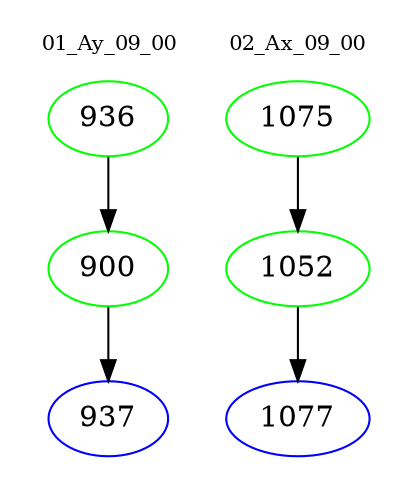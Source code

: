digraph{
subgraph cluster_0 {
color = white
label = "01_Ay_09_00";
fontsize=10;
T0_936 [label="936", color="green"]
T0_936 -> T0_900 [color="black"]
T0_900 [label="900", color="green"]
T0_900 -> T0_937 [color="black"]
T0_937 [label="937", color="blue"]
}
subgraph cluster_1 {
color = white
label = "02_Ax_09_00";
fontsize=10;
T1_1075 [label="1075", color="green"]
T1_1075 -> T1_1052 [color="black"]
T1_1052 [label="1052", color="green"]
T1_1052 -> T1_1077 [color="black"]
T1_1077 [label="1077", color="blue"]
}
}
